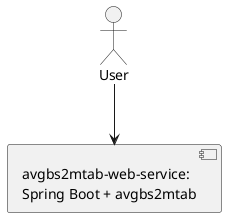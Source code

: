 @startuml

actor "User" as user
component [avgbs2mtab-web-service:\nSpring Boot + avgbs2mtab] as comp

user --> comp

@enduml